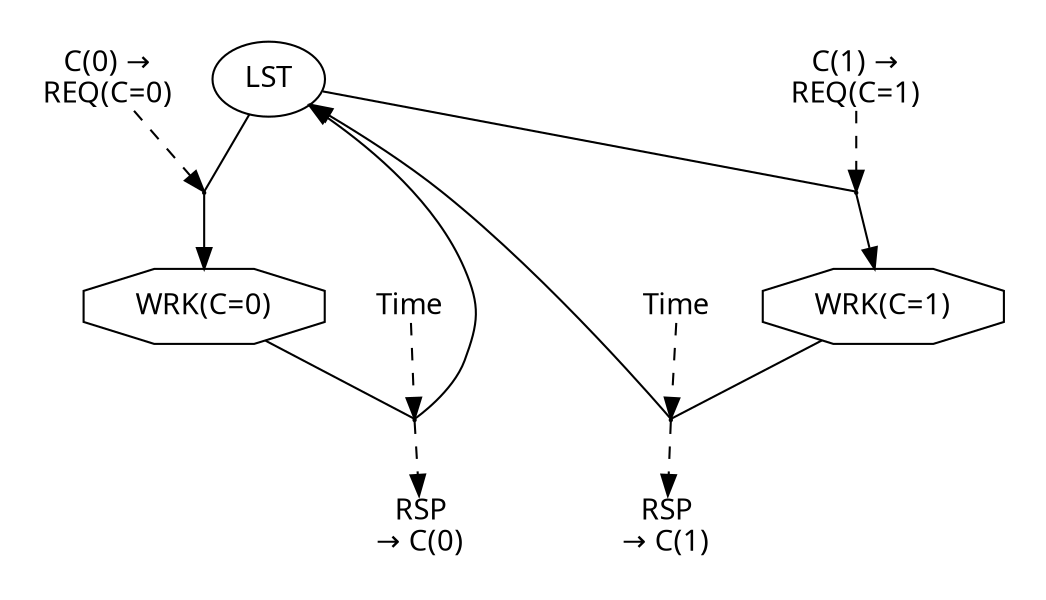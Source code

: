 digraph {
color=white;
graph [ fontname="sans-serif" ];
node [ fontname="sans-serif" ];
edge [ fontname="sans-serif" ];
A_0_false [ label="LST", shape=ellipse ];
A_1_true [ label="WRK(C=0)", shape=octagon ];
subgraph cluster_0 {
T_0_18446744073709551615 [ shape=point, height=0.015, width=0.015 ];
A_0_false -> T_0_18446744073709551615 [ arrowhead=none, direction=forward ];
T_0_18446744073709551615 -> A_1_true;
D_0_18446744073709551615_0 [ label="C(0) &#8594;\nREQ(C=0)", shape=plain ];
D_0_18446744073709551615_0 -> T_0_18446744073709551615 [ arrowhead=normal, direction=forward, style=dashed ];
}
A_2_true [ label="WRK(C=1)", shape=octagon ];
subgraph cluster_1 {
T_1_18446744073709551615 [ shape=point, height=0.015, width=0.015 ];
A_0_false -> T_1_18446744073709551615 [ arrowhead=none, direction=forward ];
T_1_18446744073709551615 -> A_2_true;
D_1_18446744073709551615_1 [ label="C(1) &#8594;\nREQ(C=1)", shape=plain ];
D_1_18446744073709551615_1 -> T_1_18446744073709551615 [ arrowhead=normal, direction=forward, style=dashed ];
}
subgraph cluster_2 {
T_2_18446744073709551615 [ shape=point, height=0.015, width=0.015 ];
A_1_true -> T_2_18446744073709551615 [ arrowhead=none, direction=forward ];
T_2_18446744073709551615 -> A_0_false;
D_2_18446744073709551615_255 [ label="Time", shape=plain ];
D_2_18446744073709551615_255 -> T_2_18446744073709551615 [ arrowhead=normal, direction=forward, style=dashed ];
S_2_18446744073709551615_3 [ label="RSP\n&#8594; C(0)", shape=plain ];
T_2_18446744073709551615 -> S_2_18446744073709551615_3 [ arrowhead=normal, direction=forward, style=dashed ];
}
subgraph cluster_3 {
T_3_18446744073709551615 [ shape=point, height=0.015, width=0.015 ];
A_2_true -> T_3_18446744073709551615 [ arrowhead=none, direction=forward ];
T_3_18446744073709551615 -> A_0_false;
D_3_18446744073709551615_255 [ label="Time", shape=plain ];
D_3_18446744073709551615_255 -> T_3_18446744073709551615 [ arrowhead=normal, direction=forward, style=dashed ];
S_3_18446744073709551615_2 [ label="RSP\n&#8594; C(1)", shape=plain ];
T_3_18446744073709551615 -> S_3_18446744073709551615_2 [ arrowhead=normal, direction=forward, style=dashed ];
}
}
